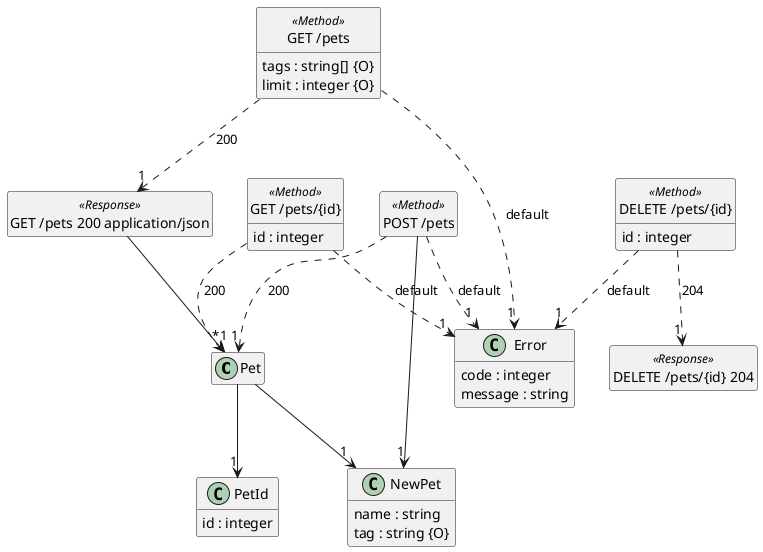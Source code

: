 @startuml
hide <<Method>> circle
hide <<Response>> circle
hide <<Parameter>> circle
hide empty methods
hide empty fields
set namespaceSeparator none

class "Pet" {
}

class "PetId" {
  id : integer
}

class "NewPet" {
  name : string
  tag : string {O}
}

class "Error" {
  code : integer
  message : string
}

class "GET /pets" <<Method>> {
  tags : string[] {O}
  limit : integer {O}
}

class "GET /pets 200 application/json" <<Response>> {
}

class "POST /pets" <<Method>> {
}

class "GET /pets/{id}" <<Method>> {
  id : integer
}

class "DELETE /pets/{id}" <<Method>> {
  id : integer
}

class "DELETE /pets/{id} 204" <<Response>> {
}

"Pet" --> "1" "NewPet"

"Pet" --> "1" "PetId"

"GET /pets 200 application/json" --> "*" "Pet"

"GET /pets" ..> "1" "GET /pets 200 application/json"  :  "200"

"GET /pets" ..> "1" "Error"  :  "default"

"POST /pets" ..> "1" "Pet"  :  "200"

"POST /pets" ..> "1" "Error"  :  "default"

"POST /pets" --> "1" "NewPet"

"GET /pets/{id}" ..> "1" "Pet"  :  "200"

"GET /pets/{id}" ..> "1" "Error"  :  "default"

"DELETE /pets/{id}" ..> "1" "DELETE /pets/{id} 204"  :  "204"

"DELETE /pets/{id}" ..> "1" "Error"  :  "default"

@enduml